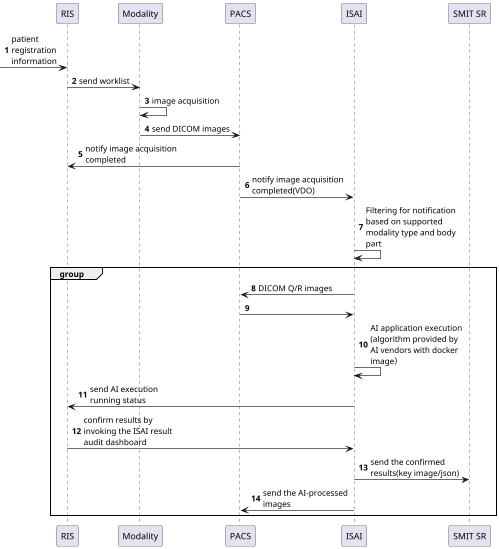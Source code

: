 @startuml
'https://plantuml.com/sequence-diagram

skinparam maxMessageSize 150
scale 500 width
autonumber

actor "Patient" as patient
actor "Doctor" as doctor
actor "Nurse" as nurse
actor "Pharmacist" as pharmacist
actor "Radiologist" as radiologist
actor "X-Ray Technician" as xraytechnician
actor "Cardiologist" as cardiologist
actor "Surgeon" as surgeon
actor "Anesthesiologist" as anesthesiologist
actor "Pathologist" as pathologist
actor "Psychiatrist" as psychiatrist
actor "Third Party" as thirdparty
actor "AI algorithm" as ai

participant RIS as RIS
participant PACS as PACS
participant EMR as EMR
participant ISAI as ISAI

participant "RIS" as R
participant "Modality" as M
participant "PACS" as P
participant "ISAI" as I
participant "SMIT SR" as S


hide @unlinked

'group CTA
'patient -> doctor: I need a doctor
'cardiologist -> pathologist:
'end

 -> R: patient\nregistration\ninformation

'R -> I++: patient registration（VDO)
'return worklist

R -> M: send worklist
M -> M: image acquisition
M -> P: send DICOM images
P -> R: notify image acquisition completed
P -> I: notify image acquisition completed(VDO)

I -> I: Filtering for notification based on supported modality type and body part

group
    P <- I: DICOM Q/R images
    P -> I:
    I -> I: AI application execution (algorithm provided by AI vendors with docker image）
    I -> R: send AI execution running status
    R -> I: confirm results by invoking the ISAI result audit dashboard
    I -> S: send the confirmed results(key image/json)
    I -> P: send the AI-processed images
end


@enduml